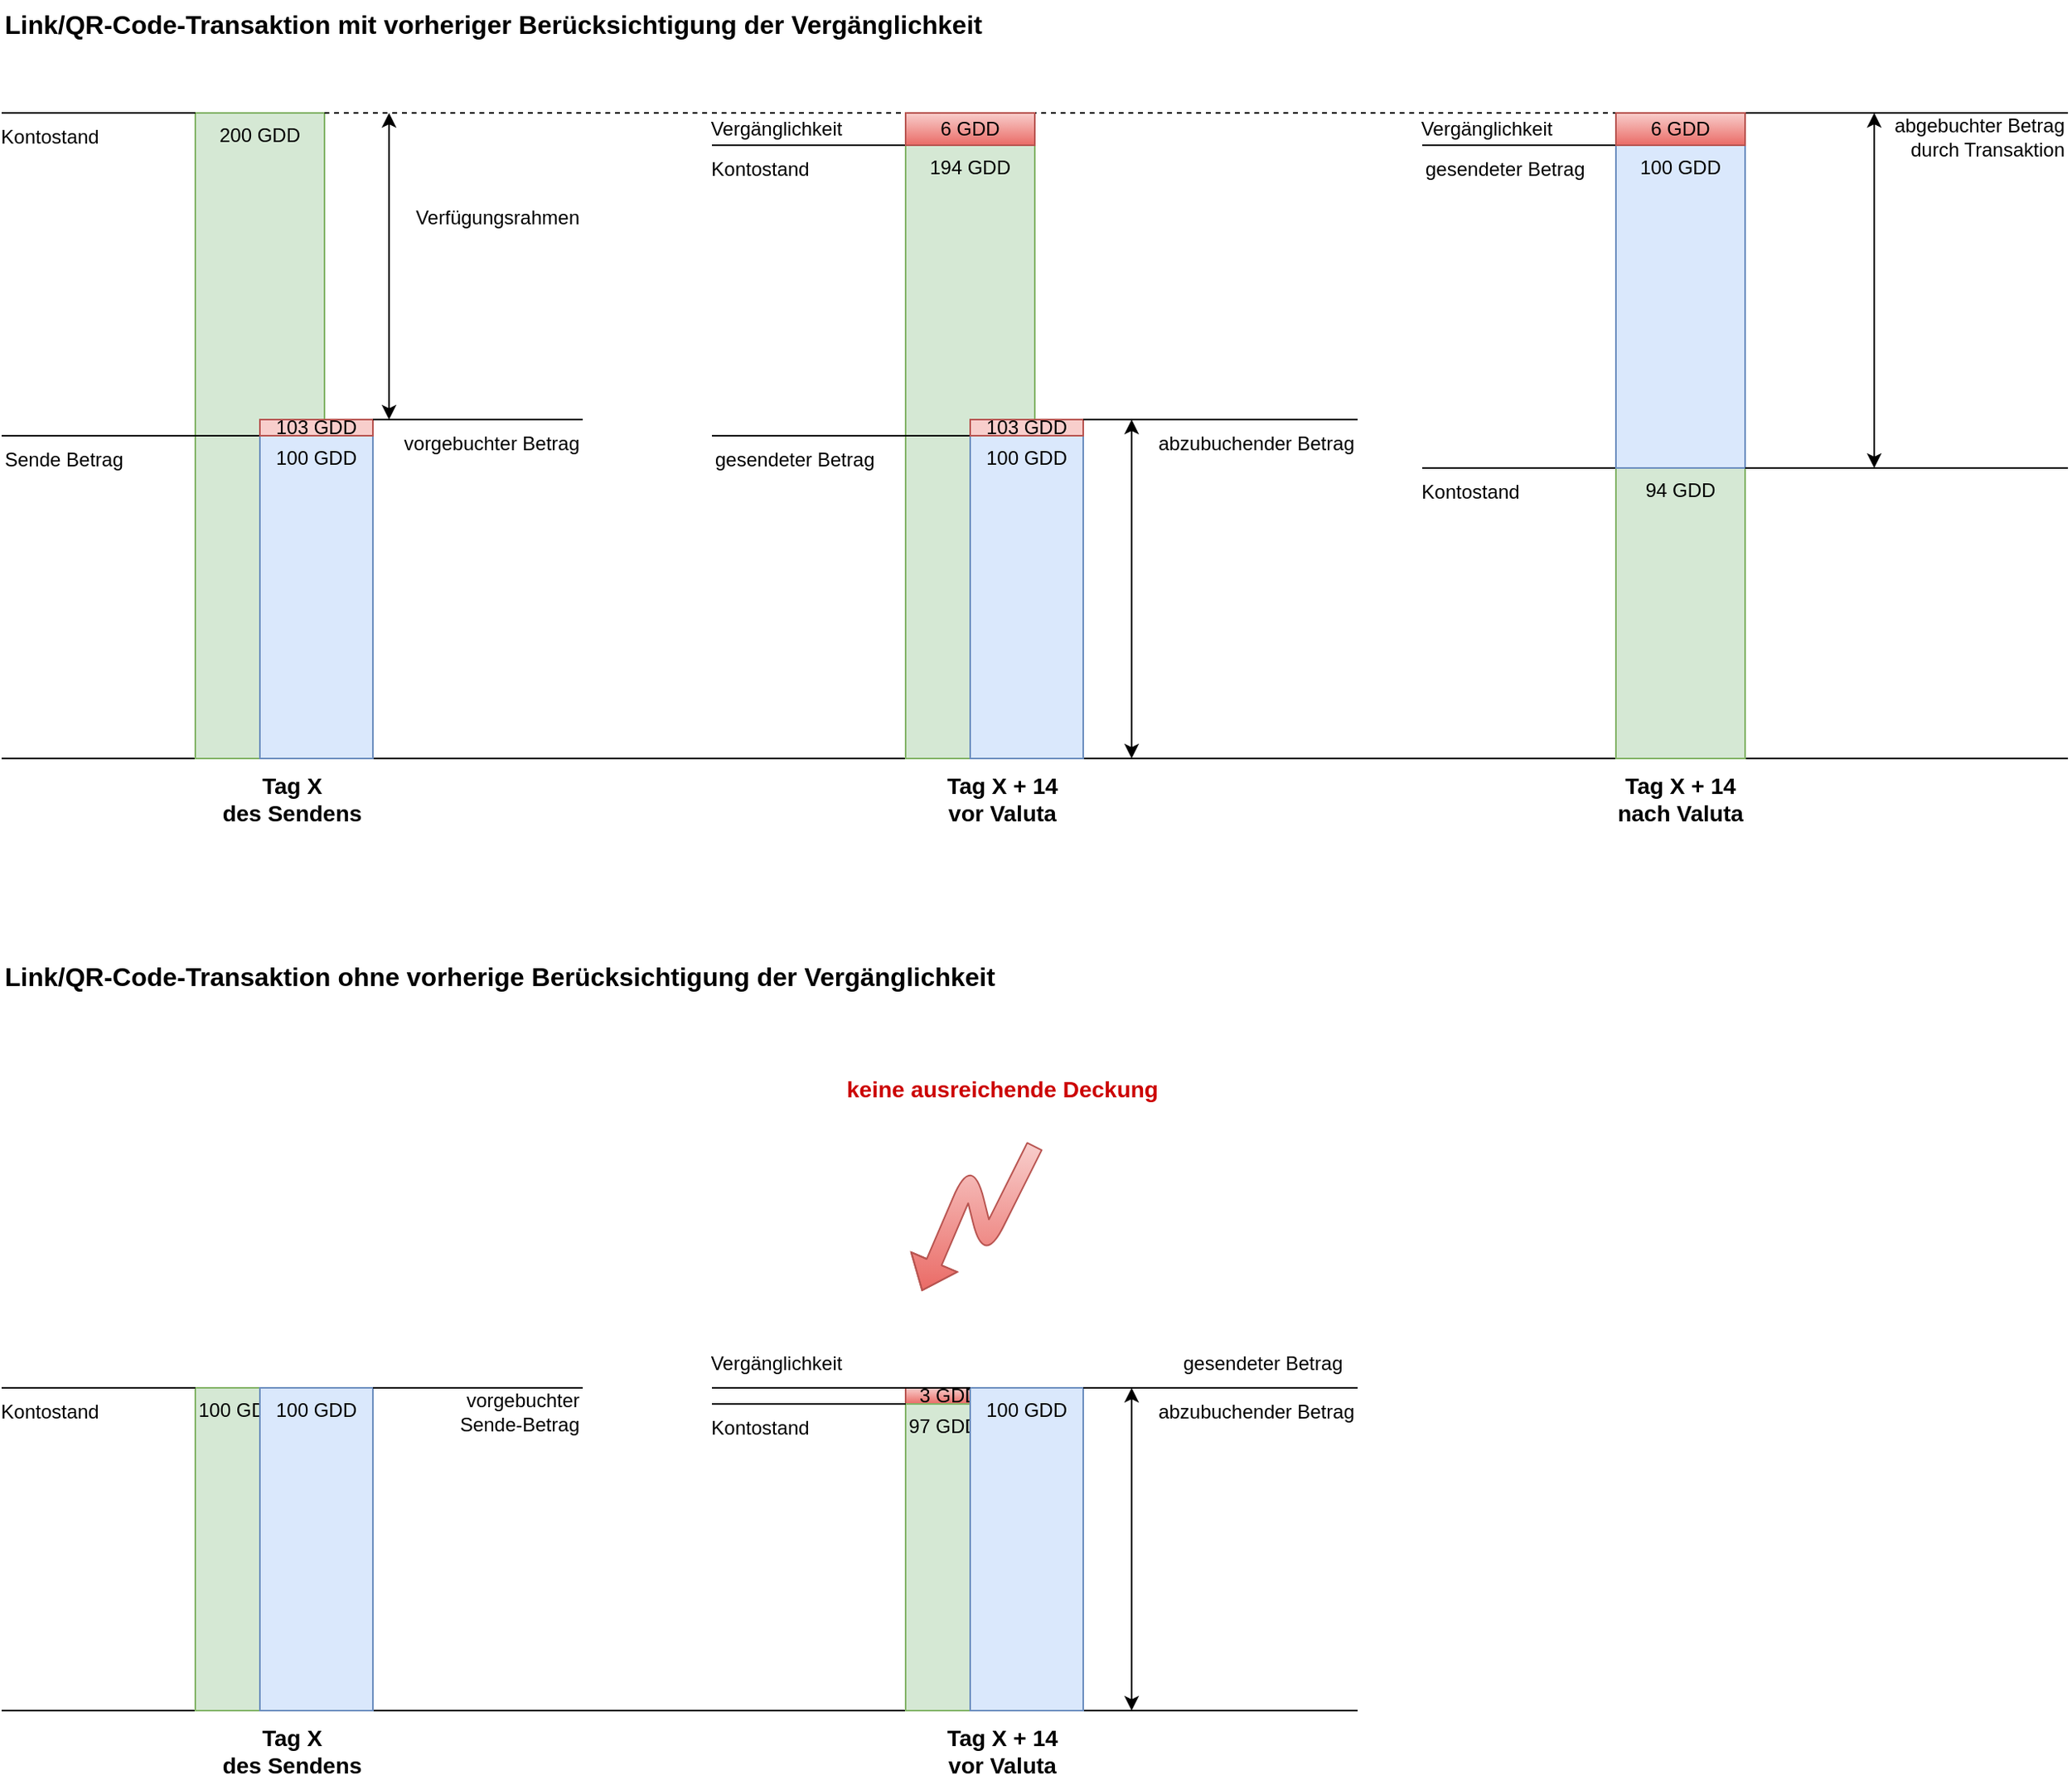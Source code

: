 <mxfile>
    <diagram id="KpzgGm-3niPmZzmS6Yj4" name="Seite-1">
        <mxGraphModel dx="1088" dy="800" grid="1" gridSize="10" guides="1" tooltips="1" connect="1" arrows="1" fold="1" page="1" pageScale="1" pageWidth="2336" pageHeight="1654" math="0" shadow="0">
            <root>
                <mxCell id="0"/>
                <mxCell id="1" parent="0"/>
                <mxCell id="61" value="&amp;nbsp; 3 GDD" style="rounded=0;whiteSpace=wrap;html=1;fillColor=#f8cecc;strokeColor=#b85450;align=left;gradientColor=#ea6b66;" vertex="1" parent="1">
                    <mxGeometry x="600" y="870" width="70" height="10" as="geometry"/>
                </mxCell>
                <mxCell id="2" value="" style="endArrow=none;html=1;" edge="1" parent="1">
                    <mxGeometry width="50" height="50" relative="1" as="geometry">
                        <mxPoint x="40" y="480" as="sourcePoint"/>
                        <mxPoint x="1320" y="480" as="targetPoint"/>
                    </mxGeometry>
                </mxCell>
                <mxCell id="3" value="200 GDD" style="rounded=0;whiteSpace=wrap;html=1;fillColor=#d5e8d4;strokeColor=#82b366;verticalAlign=top;" vertex="1" parent="1">
                    <mxGeometry x="160" y="80" width="80" height="400" as="geometry"/>
                </mxCell>
                <mxCell id="4" value="Kontostand" style="text;html=1;strokeColor=none;fillColor=none;align=center;verticalAlign=middle;whiteSpace=wrap;rounded=0;" vertex="1" parent="1">
                    <mxGeometry x="40" y="80" width="60" height="30" as="geometry"/>
                </mxCell>
                <mxCell id="5" value="" style="endArrow=none;html=1;exitX=0;exitY=0;exitDx=0;exitDy=0;entryX=0;entryY=0;entryDx=0;entryDy=0;" edge="1" parent="1" source="4" target="3">
                    <mxGeometry width="50" height="50" relative="1" as="geometry">
                        <mxPoint x="520" y="270" as="sourcePoint"/>
                        <mxPoint x="570" y="220" as="targetPoint"/>
                    </mxGeometry>
                </mxCell>
                <mxCell id="6" value="100 GDD" style="rounded=0;whiteSpace=wrap;html=1;verticalAlign=top;fillColor=#dae8fc;strokeColor=#6c8ebf;" vertex="1" parent="1">
                    <mxGeometry x="200" y="280" width="70" height="200" as="geometry"/>
                </mxCell>
                <mxCell id="7" value="Sende Betrag" style="text;html=1;strokeColor=none;fillColor=none;align=left;verticalAlign=middle;whiteSpace=wrap;rounded=0;" vertex="1" parent="1">
                    <mxGeometry x="40" y="280" width="90" height="30" as="geometry"/>
                </mxCell>
                <mxCell id="8" value="" style="endArrow=none;html=1;exitX=0;exitY=0;exitDx=0;exitDy=0;entryX=0;entryY=0;entryDx=0;entryDy=0;" edge="1" parent="1" source="7" target="6">
                    <mxGeometry width="50" height="50" relative="1" as="geometry">
                        <mxPoint x="520" y="470" as="sourcePoint"/>
                        <mxPoint x="160" y="280" as="targetPoint"/>
                    </mxGeometry>
                </mxCell>
                <mxCell id="9" value="103 GDD" style="rounded=0;whiteSpace=wrap;html=1;fillColor=#f8cecc;strokeColor=#b85450;" vertex="1" parent="1">
                    <mxGeometry x="200" y="270" width="70" height="10" as="geometry"/>
                </mxCell>
                <mxCell id="10" value="" style="endArrow=none;html=1;exitX=0;exitY=0;exitDx=0;exitDy=0;entryX=1;entryY=0;entryDx=0;entryDy=0;" edge="1" parent="1" target="11">
                    <mxGeometry width="50" height="50" relative="1" as="geometry">
                        <mxPoint x="270" y="270" as="sourcePoint"/>
                        <mxPoint x="380" y="180" as="targetPoint"/>
                    </mxGeometry>
                </mxCell>
                <mxCell id="11" value="vorgebuchter Betrag" style="text;html=1;strokeColor=none;fillColor=none;align=right;verticalAlign=middle;whiteSpace=wrap;rounded=0;" vertex="1" parent="1">
                    <mxGeometry x="280" y="270" width="120" height="30" as="geometry"/>
                </mxCell>
                <mxCell id="12" value="Tag X &lt;br style=&quot;font-size: 14px;&quot;&gt;des Sendens" style="text;html=1;strokeColor=none;fillColor=none;align=center;verticalAlign=middle;whiteSpace=wrap;rounded=0;fontStyle=1;fontSize=14;" vertex="1" parent="1">
                    <mxGeometry x="160" y="490" width="120" height="30" as="geometry"/>
                </mxCell>
                <mxCell id="13" value="194 GDD" style="rounded=0;whiteSpace=wrap;html=1;fillColor=#d5e8d4;strokeColor=#82b366;verticalAlign=top;" vertex="1" parent="1">
                    <mxGeometry x="600" y="100" width="80" height="380" as="geometry"/>
                </mxCell>
                <mxCell id="14" value="Kontostand" style="text;html=1;strokeColor=none;fillColor=none;align=center;verticalAlign=middle;whiteSpace=wrap;rounded=0;" vertex="1" parent="1">
                    <mxGeometry x="480" y="100" width="60" height="30" as="geometry"/>
                </mxCell>
                <mxCell id="15" value="" style="endArrow=none;html=1;exitX=0;exitY=0;exitDx=0;exitDy=0;entryX=0;entryY=0;entryDx=0;entryDy=0;" edge="1" parent="1" source="14" target="13">
                    <mxGeometry width="50" height="50" relative="1" as="geometry">
                        <mxPoint x="960" y="270" as="sourcePoint"/>
                        <mxPoint x="1010" y="220" as="targetPoint"/>
                    </mxGeometry>
                </mxCell>
                <mxCell id="16" value="100 GDD" style="rounded=0;whiteSpace=wrap;html=1;verticalAlign=top;fillColor=#dae8fc;strokeColor=#6c8ebf;" vertex="1" parent="1">
                    <mxGeometry x="640" y="280" width="70" height="200" as="geometry"/>
                </mxCell>
                <mxCell id="17" value="gesendeter Betrag" style="text;html=1;strokeColor=none;fillColor=none;align=left;verticalAlign=middle;whiteSpace=wrap;rounded=0;" vertex="1" parent="1">
                    <mxGeometry x="480" y="280" width="110" height="30" as="geometry"/>
                </mxCell>
                <mxCell id="18" value="" style="endArrow=none;html=1;exitX=0;exitY=0;exitDx=0;exitDy=0;entryX=0;entryY=0;entryDx=0;entryDy=0;" edge="1" parent="1" source="17" target="16">
                    <mxGeometry width="50" height="50" relative="1" as="geometry">
                        <mxPoint x="960" y="470" as="sourcePoint"/>
                        <mxPoint x="600" y="280" as="targetPoint"/>
                    </mxGeometry>
                </mxCell>
                <mxCell id="19" value="103 GDD" style="rounded=0;whiteSpace=wrap;html=1;fillColor=#f8cecc;strokeColor=#b85450;" vertex="1" parent="1">
                    <mxGeometry x="640" y="270" width="70" height="10" as="geometry"/>
                </mxCell>
                <mxCell id="20" value="" style="endArrow=none;html=1;exitX=0;exitY=0;exitDx=0;exitDy=0;entryX=1;entryY=0;entryDx=0;entryDy=0;" edge="1" parent="1" target="21">
                    <mxGeometry width="50" height="50" relative="1" as="geometry">
                        <mxPoint x="710" y="270" as="sourcePoint"/>
                        <mxPoint x="900" y="260" as="targetPoint"/>
                    </mxGeometry>
                </mxCell>
                <mxCell id="21" value="abzubuchender Betrag" style="text;html=1;strokeColor=none;fillColor=none;align=right;verticalAlign=middle;whiteSpace=wrap;rounded=0;" vertex="1" parent="1">
                    <mxGeometry x="750" y="270" width="130" height="30" as="geometry"/>
                </mxCell>
                <mxCell id="22" value="Tag X + 14 &lt;br style=&quot;font-size: 14px;&quot;&gt;vor Valuta" style="text;html=1;strokeColor=none;fillColor=none;align=center;verticalAlign=middle;whiteSpace=wrap;rounded=0;fontStyle=1;fontSize=14;" vertex="1" parent="1">
                    <mxGeometry x="600" y="490" width="120" height="30" as="geometry"/>
                </mxCell>
                <mxCell id="23" value="" style="endArrow=none;dashed=1;html=1;exitX=1;exitY=0;exitDx=0;exitDy=0;entryX=1;entryY=0;entryDx=0;entryDy=0;" edge="1" parent="1" source="3" target="36">
                    <mxGeometry width="50" height="50" relative="1" as="geometry">
                        <mxPoint x="520" y="250" as="sourcePoint"/>
                        <mxPoint x="720" y="80" as="targetPoint"/>
                    </mxGeometry>
                </mxCell>
                <mxCell id="24" value="6 GDD" style="rounded=0;whiteSpace=wrap;html=1;fillColor=#f8cecc;strokeColor=#b85450;gradientColor=#ea6b66;" vertex="1" parent="1">
                    <mxGeometry x="600" y="80" width="80" height="20" as="geometry"/>
                </mxCell>
                <mxCell id="25" value="Vergänglichkeit" style="text;html=1;strokeColor=none;fillColor=none;align=center;verticalAlign=middle;whiteSpace=wrap;rounded=0;" vertex="1" parent="1">
                    <mxGeometry x="480" y="75" width="80" height="30" as="geometry"/>
                </mxCell>
                <mxCell id="26" value="94 GDD" style="rounded=0;whiteSpace=wrap;html=1;fillColor=#d5e8d4;strokeColor=#82b366;verticalAlign=top;" vertex="1" parent="1">
                    <mxGeometry x="1040" y="300" width="80" height="180" as="geometry"/>
                </mxCell>
                <mxCell id="27" value="Kontostand" style="text;html=1;strokeColor=none;fillColor=none;align=center;verticalAlign=middle;whiteSpace=wrap;rounded=0;" vertex="1" parent="1">
                    <mxGeometry x="920" y="300" width="60" height="30" as="geometry"/>
                </mxCell>
                <mxCell id="28" value="" style="endArrow=none;html=1;exitX=0;exitY=0;exitDx=0;exitDy=0;entryX=0;entryY=0;entryDx=0;entryDy=0;" edge="1" parent="1" source="27" target="26">
                    <mxGeometry width="50" height="50" relative="1" as="geometry">
                        <mxPoint x="1400" y="270" as="sourcePoint"/>
                        <mxPoint x="1450" y="220" as="targetPoint"/>
                    </mxGeometry>
                </mxCell>
                <mxCell id="29" value="100 GDD" style="rounded=0;whiteSpace=wrap;html=1;verticalAlign=top;fillColor=#dae8fc;strokeColor=#6c8ebf;" vertex="1" parent="1">
                    <mxGeometry x="1040" y="100" width="80" height="200" as="geometry"/>
                </mxCell>
                <mxCell id="30" value="gesendeter Betrag" style="text;html=1;strokeColor=none;fillColor=none;align=left;verticalAlign=middle;whiteSpace=wrap;rounded=0;" vertex="1" parent="1">
                    <mxGeometry x="920" y="100" width="110" height="30" as="geometry"/>
                </mxCell>
                <mxCell id="31" value="" style="endArrow=none;html=1;exitX=0;exitY=0;exitDx=0;exitDy=0;entryX=0;entryY=0;entryDx=0;entryDy=0;" edge="1" parent="1" source="30" target="29">
                    <mxGeometry width="50" height="50" relative="1" as="geometry">
                        <mxPoint x="1400" y="470" as="sourcePoint"/>
                        <mxPoint x="1040" y="140" as="targetPoint"/>
                    </mxGeometry>
                </mxCell>
                <mxCell id="33" value="" style="endArrow=none;html=1;entryX=1;entryY=0;entryDx=0;entryDy=0;exitX=1;exitY=0;exitDx=0;exitDy=0;" edge="1" parent="1" target="34" source="36">
                    <mxGeometry width="50" height="50" relative="1" as="geometry">
                        <mxPoint x="1430" y="160" as="sourcePoint"/>
                        <mxPoint x="1280" y="270" as="targetPoint"/>
                    </mxGeometry>
                </mxCell>
                <mxCell id="34" value="abgebuchter Betrag durch Transaktion" style="text;html=1;strokeColor=none;fillColor=none;align=right;verticalAlign=middle;whiteSpace=wrap;rounded=0;" vertex="1" parent="1">
                    <mxGeometry x="1200" y="80" width="120" height="30" as="geometry"/>
                </mxCell>
                <mxCell id="35" value="Tag X + 14 &lt;br style=&quot;font-size: 14px;&quot;&gt;nach Valuta" style="text;html=1;strokeColor=none;fillColor=none;align=center;verticalAlign=middle;whiteSpace=wrap;rounded=0;fontStyle=1;fontSize=14;" vertex="1" parent="1">
                    <mxGeometry x="1040" y="490" width="80" height="30" as="geometry"/>
                </mxCell>
                <mxCell id="36" value="6 GDD" style="rounded=0;whiteSpace=wrap;html=1;fillColor=#f8cecc;strokeColor=#b85450;gradientColor=#ea6b66;" vertex="1" parent="1">
                    <mxGeometry x="1040" y="80" width="80" height="20" as="geometry"/>
                </mxCell>
                <mxCell id="37" value="Vergänglichkeit" style="text;html=1;strokeColor=none;fillColor=none;align=center;verticalAlign=middle;whiteSpace=wrap;rounded=0;" vertex="1" parent="1">
                    <mxGeometry x="920" y="75" width="80" height="30" as="geometry"/>
                </mxCell>
                <mxCell id="38" value="" style="endArrow=none;html=1;entryX=1;entryY=1;entryDx=0;entryDy=0;exitX=1;exitY=1;exitDx=0;exitDy=0;" edge="1" parent="1" source="29">
                    <mxGeometry width="50" height="50" relative="1" as="geometry">
                        <mxPoint x="1150" y="300" as="sourcePoint"/>
                        <mxPoint x="1320" y="300" as="targetPoint"/>
                    </mxGeometry>
                </mxCell>
                <mxCell id="39" value="" style="endArrow=classic;startArrow=classic;html=1;entryX=0;entryY=0;entryDx=0;entryDy=0;" edge="1" parent="1" target="34">
                    <mxGeometry width="50" height="50" relative="1" as="geometry">
                        <mxPoint x="1200" y="300" as="sourcePoint"/>
                        <mxPoint x="1120" y="170" as="targetPoint"/>
                    </mxGeometry>
                </mxCell>
                <mxCell id="40" value="" style="endArrow=classic;startArrow=classic;html=1;" edge="1" parent="1">
                    <mxGeometry width="50" height="50" relative="1" as="geometry">
                        <mxPoint x="740" y="480" as="sourcePoint"/>
                        <mxPoint x="740" y="270" as="targetPoint"/>
                    </mxGeometry>
                </mxCell>
                <mxCell id="41" value="" style="endArrow=classic;startArrow=classic;html=1;exitX=0;exitY=0;exitDx=0;exitDy=0;" edge="1" parent="1" source="11">
                    <mxGeometry width="50" height="50" relative="1" as="geometry">
                        <mxPoint x="490" y="200" as="sourcePoint"/>
                        <mxPoint x="280" y="80" as="targetPoint"/>
                    </mxGeometry>
                </mxCell>
                <mxCell id="42" value="Verfügungsrahmen" style="text;html=1;strokeColor=none;fillColor=none;align=right;verticalAlign=middle;whiteSpace=wrap;rounded=0;" vertex="1" parent="1">
                    <mxGeometry x="280" y="130" width="120" height="30" as="geometry"/>
                </mxCell>
                <mxCell id="43" value="Link/QR-Code-Transaktion mit vorheriger Berücksichtigung der Vergänglichkeit" style="text;html=1;strokeColor=none;fillColor=none;align=left;verticalAlign=middle;whiteSpace=wrap;rounded=0;fontStyle=1;fontSize=16;" vertex="1" parent="1">
                    <mxGeometry x="40" y="10" width="640" height="30" as="geometry"/>
                </mxCell>
                <mxCell id="44" value="" style="endArrow=none;html=1;" edge="1" parent="1">
                    <mxGeometry width="50" height="50" relative="1" as="geometry">
                        <mxPoint x="40" y="1070" as="sourcePoint"/>
                        <mxPoint x="880" y="1070" as="targetPoint"/>
                    </mxGeometry>
                </mxCell>
                <mxCell id="45" value="100 GDD" style="rounded=0;whiteSpace=wrap;html=1;fillColor=#d5e8d4;strokeColor=#82b366;verticalAlign=top;align=left;" vertex="1" parent="1">
                    <mxGeometry x="160" y="870" width="80" height="200" as="geometry"/>
                </mxCell>
                <mxCell id="46" value="Kontostand" style="text;html=1;strokeColor=none;fillColor=none;align=center;verticalAlign=middle;whiteSpace=wrap;rounded=0;" vertex="1" parent="1">
                    <mxGeometry x="40" y="870" width="60" height="30" as="geometry"/>
                </mxCell>
                <mxCell id="47" value="" style="endArrow=none;html=1;exitX=0;exitY=0;exitDx=0;exitDy=0;entryX=0;entryY=0;entryDx=0;entryDy=0;" edge="1" parent="1" source="46" target="45">
                    <mxGeometry width="50" height="50" relative="1" as="geometry">
                        <mxPoint x="520" y="860" as="sourcePoint"/>
                        <mxPoint x="570" y="810" as="targetPoint"/>
                    </mxGeometry>
                </mxCell>
                <mxCell id="48" value="100 GDD" style="rounded=0;whiteSpace=wrap;html=1;verticalAlign=top;fillColor=#dae8fc;strokeColor=#6c8ebf;" vertex="1" parent="1">
                    <mxGeometry x="200" y="870" width="70" height="200" as="geometry"/>
                </mxCell>
                <mxCell id="52" value="" style="endArrow=none;html=1;exitX=1;exitY=0;exitDx=0;exitDy=0;entryX=1;entryY=0;entryDx=0;entryDy=0;" edge="1" parent="1" target="53" source="48">
                    <mxGeometry width="50" height="50" relative="1" as="geometry">
                        <mxPoint x="270" y="860" as="sourcePoint"/>
                        <mxPoint x="380" y="770" as="targetPoint"/>
                    </mxGeometry>
                </mxCell>
                <mxCell id="53" value="vorgebuchter &lt;br&gt;Sende-Betrag" style="text;html=1;strokeColor=none;fillColor=none;align=right;verticalAlign=middle;whiteSpace=wrap;rounded=0;" vertex="1" parent="1">
                    <mxGeometry x="280" y="870" width="120" height="30" as="geometry"/>
                </mxCell>
                <mxCell id="54" value="Tag X &lt;br style=&quot;font-size: 14px;&quot;&gt;des Sendens" style="text;html=1;strokeColor=none;fillColor=none;align=center;verticalAlign=middle;whiteSpace=wrap;rounded=0;fontStyle=1;fontSize=14;" vertex="1" parent="1">
                    <mxGeometry x="160" y="1080" width="120" height="30" as="geometry"/>
                </mxCell>
                <mxCell id="55" value="97 GDD" style="rounded=0;whiteSpace=wrap;html=1;fillColor=#d5e8d4;strokeColor=#82b366;verticalAlign=top;align=left;" vertex="1" parent="1">
                    <mxGeometry x="600" y="880" width="80" height="190" as="geometry"/>
                </mxCell>
                <mxCell id="56" value="Kontostand" style="text;html=1;strokeColor=none;fillColor=none;align=center;verticalAlign=middle;whiteSpace=wrap;rounded=0;" vertex="1" parent="1">
                    <mxGeometry x="480" y="880" width="60" height="30" as="geometry"/>
                </mxCell>
                <mxCell id="57" value="" style="endArrow=none;html=1;exitX=0;exitY=0;exitDx=0;exitDy=0;entryX=0;entryY=0;entryDx=0;entryDy=0;" edge="1" parent="1" source="56" target="55">
                    <mxGeometry width="50" height="50" relative="1" as="geometry">
                        <mxPoint x="960" y="860" as="sourcePoint"/>
                        <mxPoint x="1010" y="810" as="targetPoint"/>
                    </mxGeometry>
                </mxCell>
                <mxCell id="58" value="100 GDD" style="rounded=0;whiteSpace=wrap;html=1;verticalAlign=top;fillColor=#dae8fc;strokeColor=#6c8ebf;" vertex="1" parent="1">
                    <mxGeometry x="640" y="870" width="70" height="200" as="geometry"/>
                </mxCell>
                <mxCell id="59" value="gesendeter Betrag" style="text;html=1;strokeColor=none;fillColor=none;align=left;verticalAlign=middle;whiteSpace=wrap;rounded=0;" vertex="1" parent="1">
                    <mxGeometry x="770" y="840" width="110" height="30" as="geometry"/>
                </mxCell>
                <mxCell id="60" value="" style="endArrow=none;html=1;entryX=0;entryY=0;entryDx=0;entryDy=0;" edge="1" parent="1" target="58">
                    <mxGeometry width="50" height="50" relative="1" as="geometry">
                        <mxPoint x="480" y="870" as="sourcePoint"/>
                        <mxPoint x="600" y="870" as="targetPoint"/>
                    </mxGeometry>
                </mxCell>
                <mxCell id="62" value="" style="endArrow=none;html=1;exitX=1;exitY=0;exitDx=0;exitDy=0;entryX=1;entryY=0;entryDx=0;entryDy=0;" edge="1" parent="1" target="63" source="58">
                    <mxGeometry width="50" height="50" relative="1" as="geometry">
                        <mxPoint x="710" y="860" as="sourcePoint"/>
                        <mxPoint x="900" y="850" as="targetPoint"/>
                    </mxGeometry>
                </mxCell>
                <mxCell id="63" value="abzubuchender Betrag" style="text;html=1;strokeColor=none;fillColor=none;align=right;verticalAlign=middle;whiteSpace=wrap;rounded=0;" vertex="1" parent="1">
                    <mxGeometry x="750" y="870" width="130" height="30" as="geometry"/>
                </mxCell>
                <mxCell id="64" value="Tag X + 14 &lt;br style=&quot;font-size: 14px;&quot;&gt;vor Valuta" style="text;html=1;strokeColor=none;fillColor=none;align=center;verticalAlign=middle;whiteSpace=wrap;rounded=0;fontStyle=1;fontSize=14;" vertex="1" parent="1">
                    <mxGeometry x="600" y="1080" width="120" height="30" as="geometry"/>
                </mxCell>
                <mxCell id="67" value="Vergänglichkeit" style="text;html=1;strokeColor=none;fillColor=none;align=center;verticalAlign=middle;whiteSpace=wrap;rounded=0;" vertex="1" parent="1">
                    <mxGeometry x="480" y="840" width="80" height="30" as="geometry"/>
                </mxCell>
                <mxCell id="72" value="keine ausreichende Deckung" style="text;html=1;strokeColor=none;fillColor=none;align=center;verticalAlign=middle;whiteSpace=wrap;rounded=0;fontStyle=1;fontSize=14;fontColor=#CC0000;" vertex="1" parent="1">
                    <mxGeometry x="560" y="670" width="200" height="30" as="geometry"/>
                </mxCell>
                <mxCell id="81" value="" style="endArrow=classic;startArrow=classic;html=1;" edge="1" parent="1">
                    <mxGeometry width="50" height="50" relative="1" as="geometry">
                        <mxPoint x="740" y="1070" as="sourcePoint"/>
                        <mxPoint x="740" y="870" as="targetPoint"/>
                    </mxGeometry>
                </mxCell>
                <mxCell id="84" value="Link/QR-Code-Transaktion ohne vorherige Berücksichtigung der Vergänglichkeit" style="text;html=1;strokeColor=none;fillColor=none;align=left;verticalAlign=middle;whiteSpace=wrap;rounded=0;fontStyle=1;fontSize=16;" vertex="1" parent="1">
                    <mxGeometry x="40" y="600" width="640" height="30" as="geometry"/>
                </mxCell>
                <mxCell id="86" value="" style="shape=flexArrow;endArrow=classic;html=1;fontSize=16;fillColor=#f8cecc;gradientColor=#ea6b66;strokeColor=#b85450;" edge="1" parent="1">
                    <mxGeometry width="50" height="50" relative="1" as="geometry">
                        <mxPoint x="680" y="720" as="sourcePoint"/>
                        <mxPoint x="610" y="810" as="targetPoint"/>
                        <Array as="points">
                            <mxPoint x="650" y="780"/>
                            <mxPoint x="640" y="740"/>
                        </Array>
                    </mxGeometry>
                </mxCell>
            </root>
        </mxGraphModel>
    </diagram>
</mxfile>